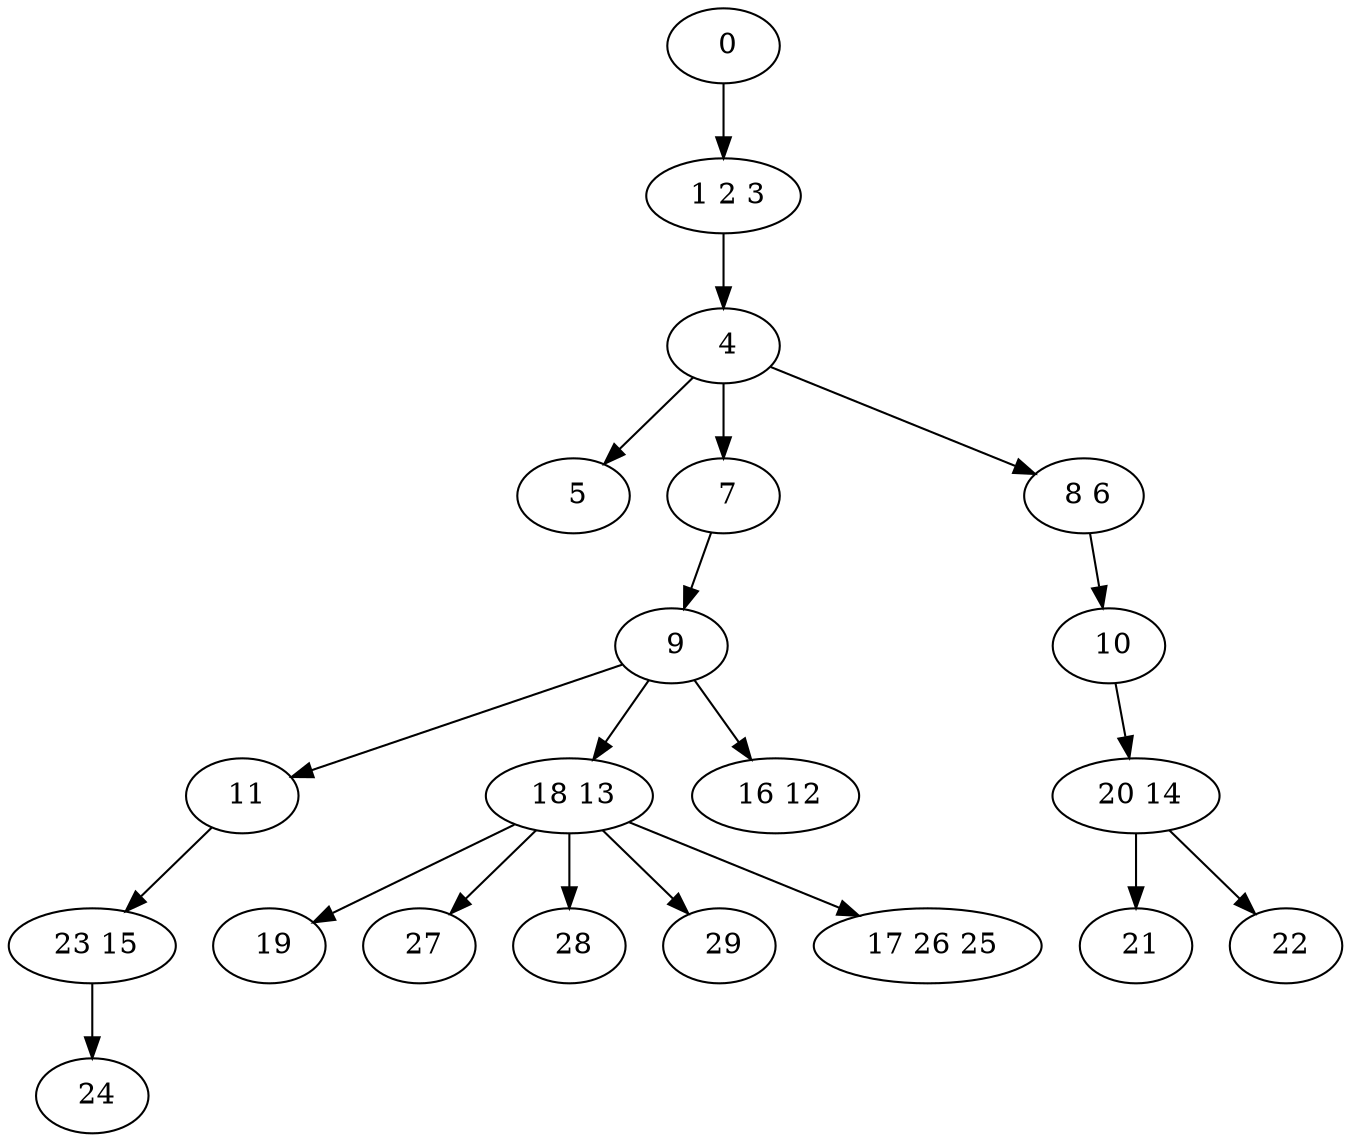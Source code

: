 digraph mytree {
" 4" -> " 5";
" 4" -> " 7";
" 4" -> " 8 6";
" 5";
" 7" -> " 9";
" 20 14" -> " 21";
" 20 14" -> " 22";
" 8 6" -> " 10";
" 9" -> " 11";
" 9" -> " 18 13";
" 9" -> " 16 12";
" 11" -> " 23 15";
" 18 13" -> " 19";
" 18 13" -> " 27";
" 18 13" -> " 28";
" 18 13" -> " 29";
" 18 13" -> " 17 26 25";
" 16 12";
" 23 15" -> " 24";
" 24";
" 21";
" 22";
" 19";
" 27";
" 28";
" 29";
" 10" -> " 20 14";
" 1 2 3" -> " 4";
" 17 26 25";
" 0" -> " 1 2 3";
}
